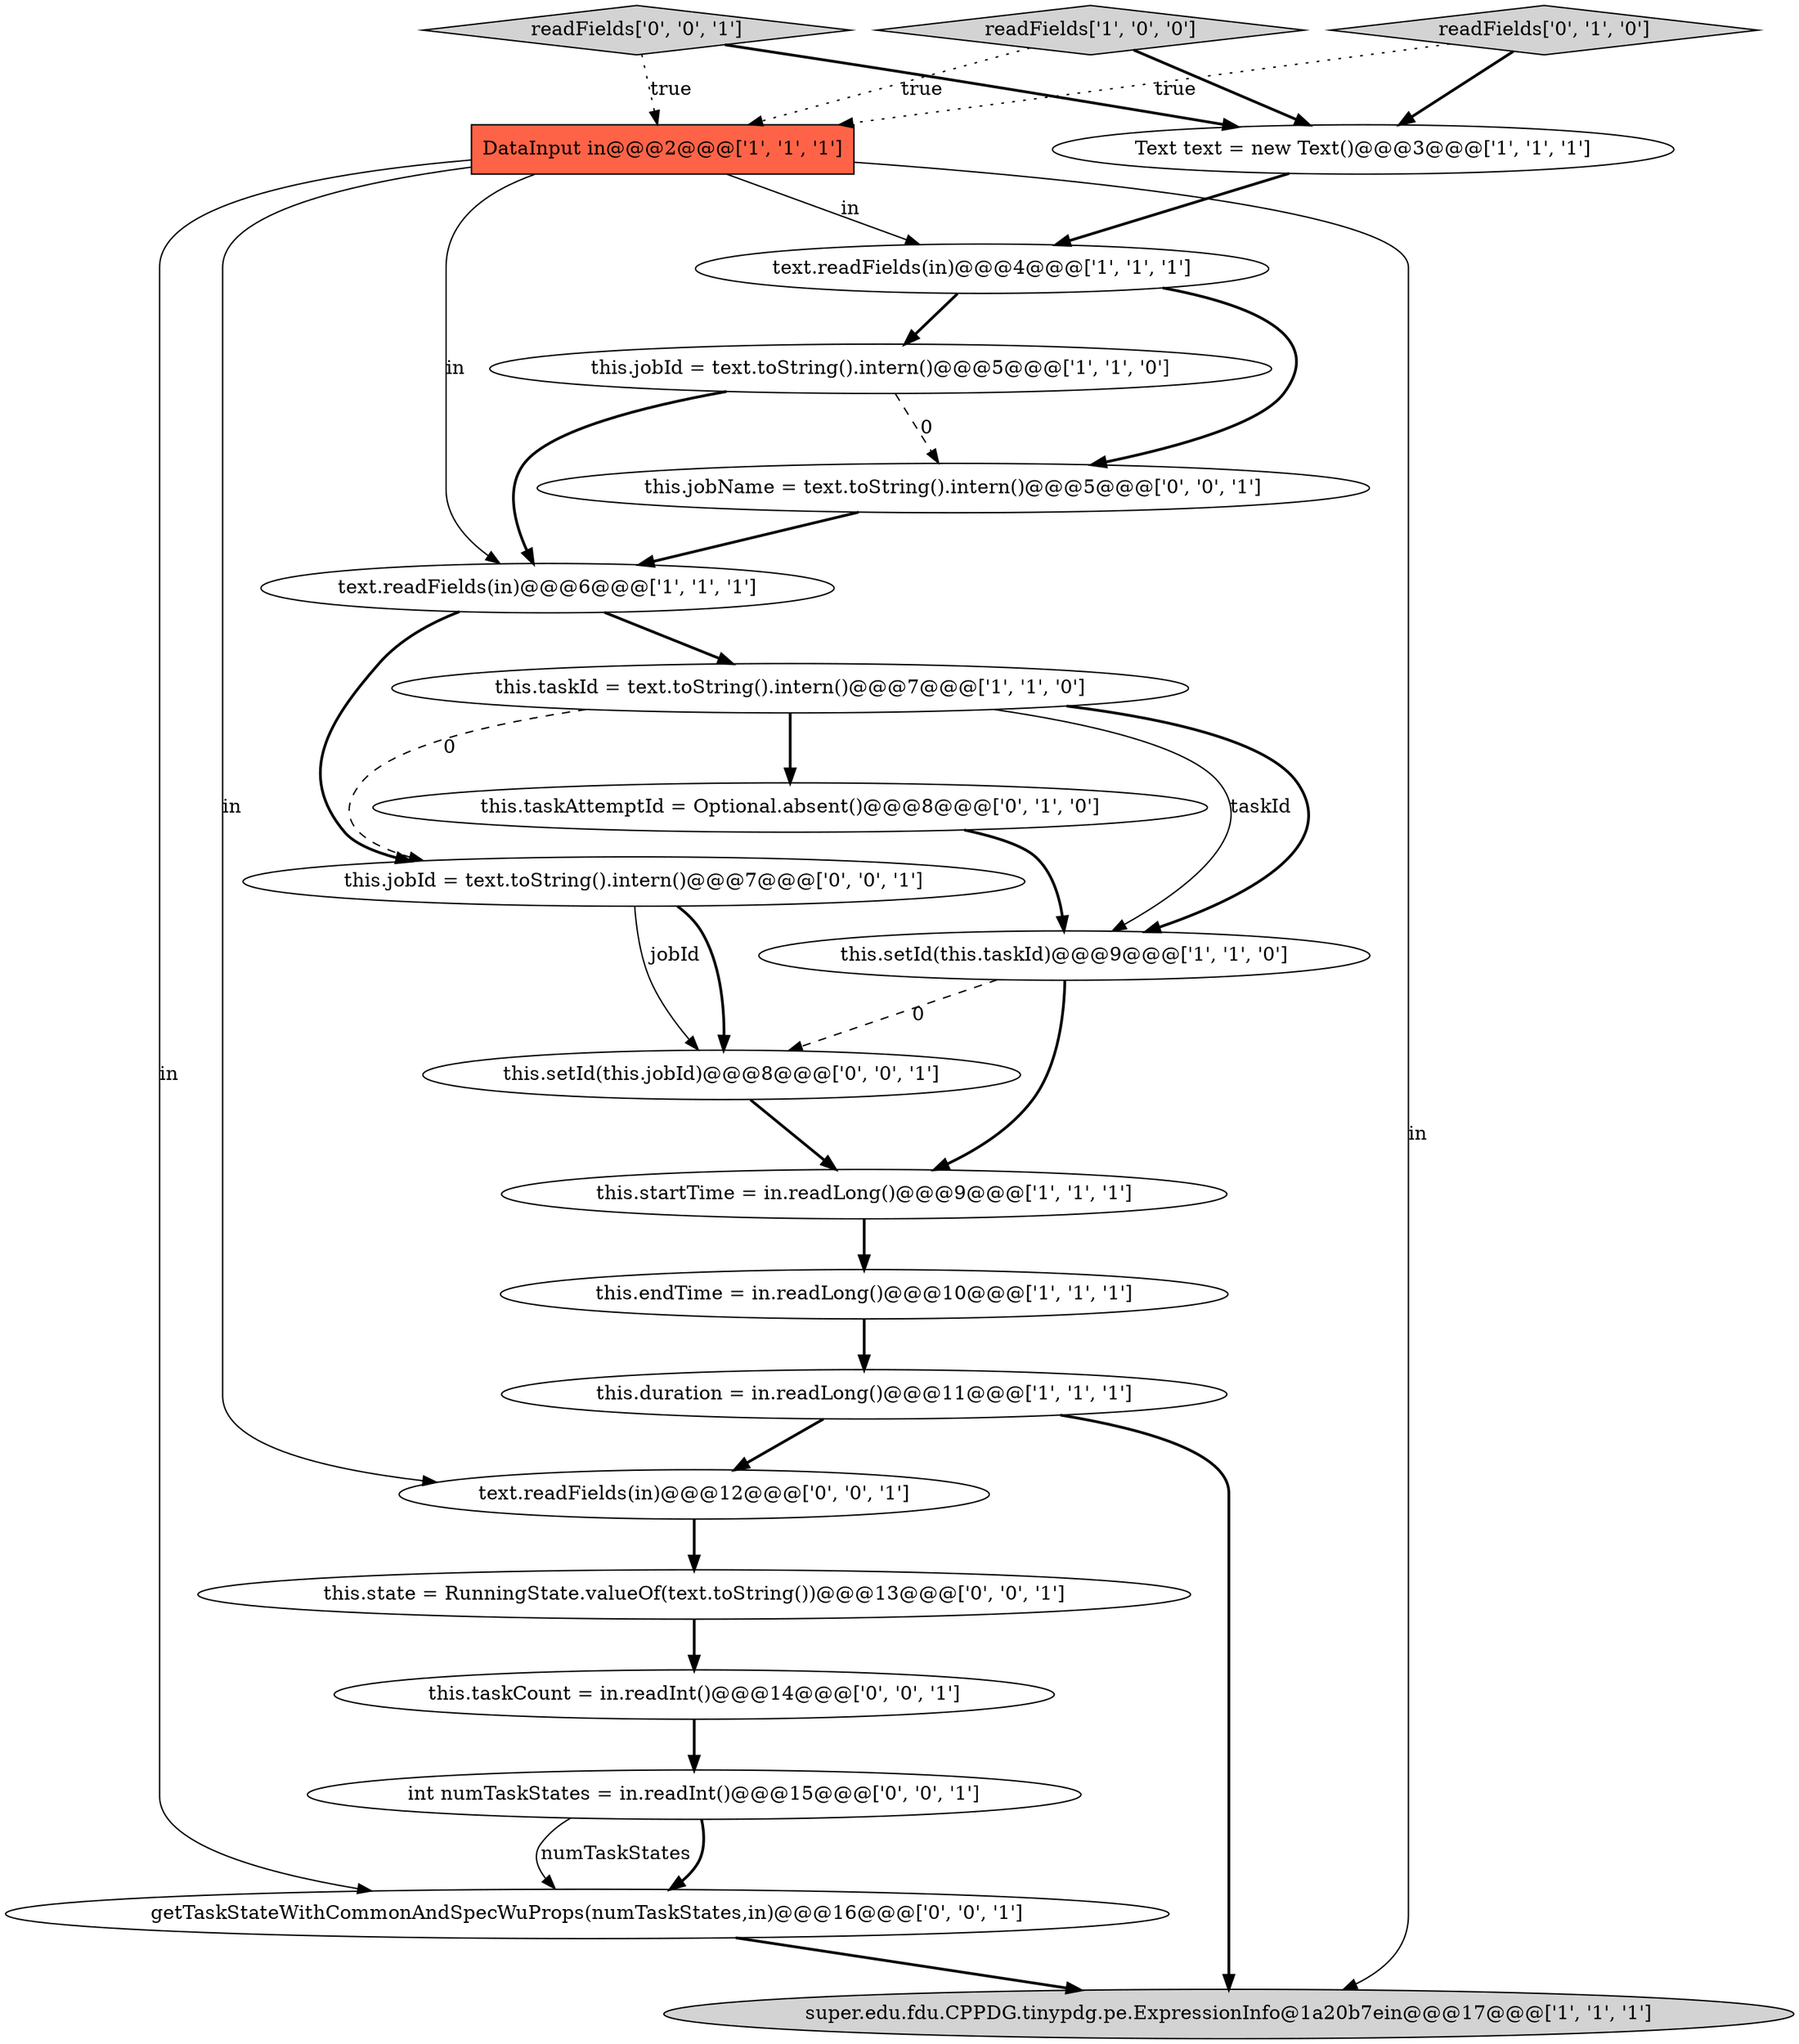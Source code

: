 digraph {
21 [style = filled, label = "this.state = RunningState.valueOf(text.toString())@@@13@@@['0', '0', '1']", fillcolor = white, shape = ellipse image = "AAA0AAABBB3BBB"];
9 [style = filled, label = "text.readFields(in)@@@6@@@['1', '1', '1']", fillcolor = white, shape = ellipse image = "AAA0AAABBB1BBB"];
20 [style = filled, label = "readFields['0', '0', '1']", fillcolor = lightgray, shape = diamond image = "AAA0AAABBB3BBB"];
12 [style = filled, label = "readFields['0', '1', '0']", fillcolor = lightgray, shape = diamond image = "AAA0AAABBB2BBB"];
18 [style = filled, label = "this.jobId = text.toString().intern()@@@7@@@['0', '0', '1']", fillcolor = white, shape = ellipse image = "AAA0AAABBB3BBB"];
15 [style = filled, label = "this.setId(this.jobId)@@@8@@@['0', '0', '1']", fillcolor = white, shape = ellipse image = "AAA0AAABBB3BBB"];
16 [style = filled, label = "int numTaskStates = in.readInt()@@@15@@@['0', '0', '1']", fillcolor = white, shape = ellipse image = "AAA0AAABBB3BBB"];
5 [style = filled, label = "this.taskId = text.toString().intern()@@@7@@@['1', '1', '0']", fillcolor = white, shape = ellipse image = "AAA0AAABBB1BBB"];
13 [style = filled, label = "this.taskAttemptId = Optional.absent()@@@8@@@['0', '1', '0']", fillcolor = white, shape = ellipse image = "AAA1AAABBB2BBB"];
6 [style = filled, label = "this.setId(this.taskId)@@@9@@@['1', '1', '0']", fillcolor = white, shape = ellipse image = "AAA0AAABBB1BBB"];
7 [style = filled, label = "this.jobId = text.toString().intern()@@@5@@@['1', '1', '0']", fillcolor = white, shape = ellipse image = "AAA0AAABBB1BBB"];
2 [style = filled, label = "super.edu.fdu.CPPDG.tinypdg.pe.ExpressionInfo@1a20b7ein@@@17@@@['1', '1', '1']", fillcolor = lightgray, shape = ellipse image = "AAA0AAABBB1BBB"];
17 [style = filled, label = "this.jobName = text.toString().intern()@@@5@@@['0', '0', '1']", fillcolor = white, shape = ellipse image = "AAA0AAABBB3BBB"];
19 [style = filled, label = "text.readFields(in)@@@12@@@['0', '0', '1']", fillcolor = white, shape = ellipse image = "AAA0AAABBB3BBB"];
22 [style = filled, label = "getTaskStateWithCommonAndSpecWuProps(numTaskStates,in)@@@16@@@['0', '0', '1']", fillcolor = white, shape = ellipse image = "AAA0AAABBB3BBB"];
3 [style = filled, label = "readFields['1', '0', '0']", fillcolor = lightgray, shape = diamond image = "AAA0AAABBB1BBB"];
11 [style = filled, label = "text.readFields(in)@@@4@@@['1', '1', '1']", fillcolor = white, shape = ellipse image = "AAA0AAABBB1BBB"];
14 [style = filled, label = "this.taskCount = in.readInt()@@@14@@@['0', '0', '1']", fillcolor = white, shape = ellipse image = "AAA0AAABBB3BBB"];
1 [style = filled, label = "this.duration = in.readLong()@@@11@@@['1', '1', '1']", fillcolor = white, shape = ellipse image = "AAA0AAABBB1BBB"];
0 [style = filled, label = "Text text = new Text()@@@3@@@['1', '1', '1']", fillcolor = white, shape = ellipse image = "AAA0AAABBB1BBB"];
4 [style = filled, label = "this.endTime = in.readLong()@@@10@@@['1', '1', '1']", fillcolor = white, shape = ellipse image = "AAA0AAABBB1BBB"];
10 [style = filled, label = "DataInput in@@@2@@@['1', '1', '1']", fillcolor = tomato, shape = box image = "AAA0AAABBB1BBB"];
8 [style = filled, label = "this.startTime = in.readLong()@@@9@@@['1', '1', '1']", fillcolor = white, shape = ellipse image = "AAA0AAABBB1BBB"];
9->18 [style = bold, label=""];
22->2 [style = bold, label=""];
12->10 [style = dotted, label="true"];
12->0 [style = bold, label=""];
21->14 [style = bold, label=""];
14->16 [style = bold, label=""];
8->4 [style = bold, label=""];
7->9 [style = bold, label=""];
13->6 [style = bold, label=""];
16->22 [style = bold, label=""];
11->17 [style = bold, label=""];
5->18 [style = dashed, label="0"];
0->11 [style = bold, label=""];
6->8 [style = bold, label=""];
10->19 [style = solid, label="in"];
4->1 [style = bold, label=""];
5->13 [style = bold, label=""];
11->7 [style = bold, label=""];
10->22 [style = solid, label="in"];
10->2 [style = solid, label="in"];
19->21 [style = bold, label=""];
3->10 [style = dotted, label="true"];
20->10 [style = dotted, label="true"];
7->17 [style = dashed, label="0"];
10->11 [style = solid, label="in"];
16->22 [style = solid, label="numTaskStates"];
10->9 [style = solid, label="in"];
18->15 [style = solid, label="jobId"];
3->0 [style = bold, label=""];
17->9 [style = bold, label=""];
1->19 [style = bold, label=""];
6->15 [style = dashed, label="0"];
20->0 [style = bold, label=""];
5->6 [style = solid, label="taskId"];
9->5 [style = bold, label=""];
15->8 [style = bold, label=""];
1->2 [style = bold, label=""];
5->6 [style = bold, label=""];
18->15 [style = bold, label=""];
}
